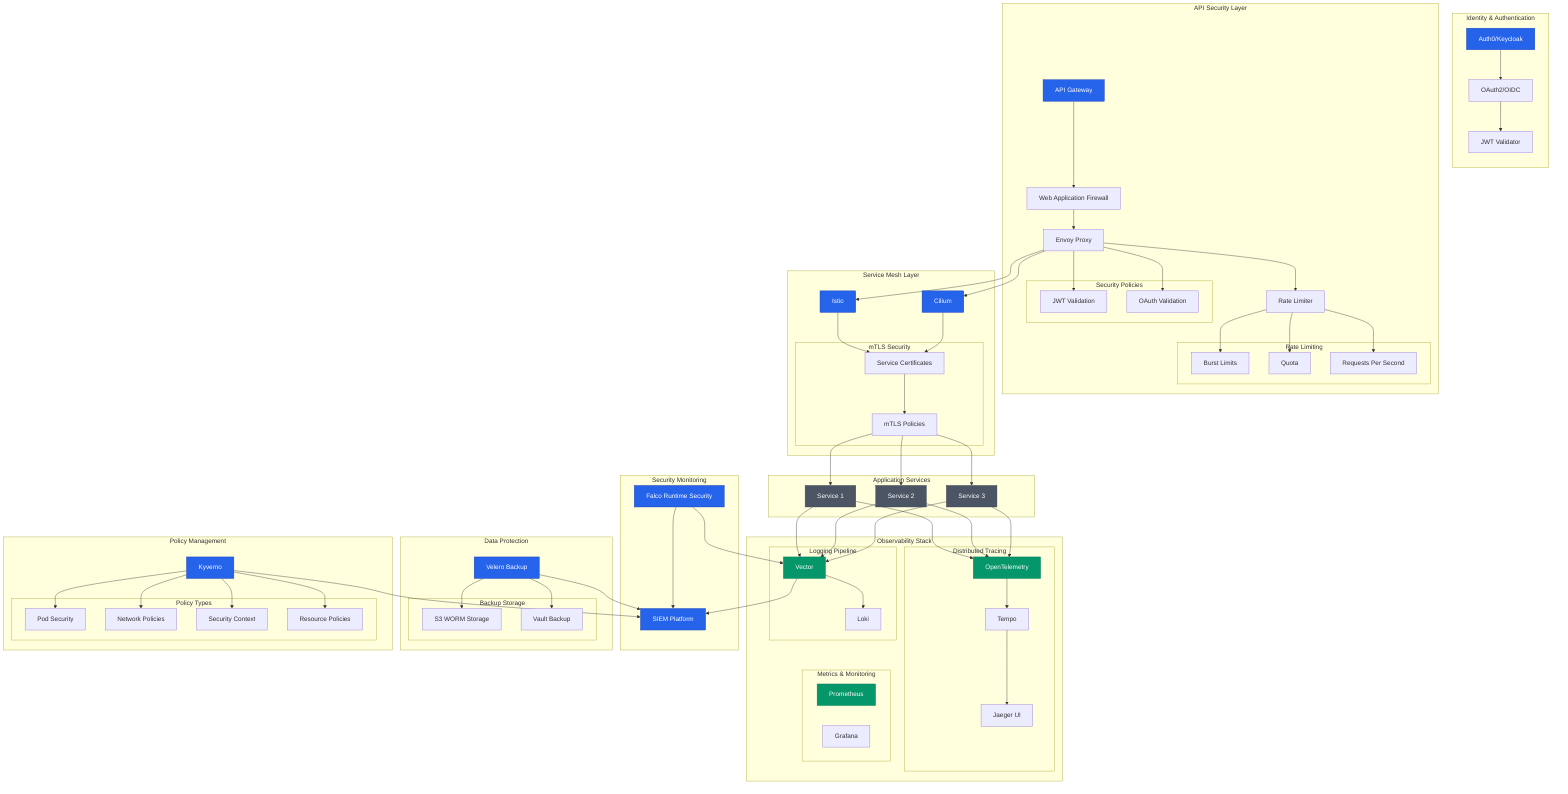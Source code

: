flowchart TB
    %% Define Styles
    classDef primary fill:#2563eb,stroke:#1e40af,color:white;
    classDef secondary fill:#4b5563,stroke:#374151,color:white;
    classDef highlight fill:#059669,stroke:#047857,color:white;
    classDef subgraphFill fill:#f8fafc,stroke:#cbd5e1;
        
    %% Identity & Authentication
    subgraph auth["Identity & Authentication"]
        direction TB
        AUTH0["Auth0/Keycloak"]:::primary
        OAUTH["OAuth2/OIDC"]
        JWT["JWT Validator"]
    end

    %% API Security Layer
    subgraph gateway["API Security Layer"]
        direction TB
        APIGW["API Gateway"]:::primary
        WAF["Web Application Firewall"]
        ENVOY["Envoy Proxy"]
        RATELIMIT["Rate Limiter"]
        
        subgraph security_policies["Security Policies"]
            JWT_VAL["JWT Validation"]
            OAUTH_VAL["OAuth Validation"]
        end
        
        subgraph rate_limiting["Rate Limiting"]
            direction LR
            BURST["Burst Limits"]
            QUOTA["Quota"]
            RPS["Requests Per Second"]
        end
    end

    %% Service Mesh
    subgraph mesh["Service Mesh Layer"]
        direction TB
        ISTIO["Istio"]:::primary
        CILIUM["Cilium"]:::primary
        
        subgraph mtls["mTLS Security"]
            SERVICE_CERTS["Service Certificates"]
            MTLS_POLICY["mTLS Policies"]
        end
    end

    %% Applications
    subgraph apps["Application Services"]
        direction TB
        APP1["Service 1"]:::secondary
        APP2["Service 2"]:::secondary
        APP3["Service 3"]:::secondary
    end

    %% Observability
    subgraph observability["Observability Stack"]
        direction TB
        subgraph tracing["Distributed Tracing"]
            direction LR
            OTEL["OpenTelemetry"]:::highlight --> TEMPO["Tempo"] --> JAEGER["Jaeger UI"]
        end
        
        subgraph logging["Logging Pipeline"]
            VECTOR["Vector"]:::highlight
            LOKI["Loki"]
        end
        
        subgraph metrics["Metrics & Monitoring"]
            PROM["Prometheus"]:::highlight
            GRAF["Grafana"]
        end
    end

    %% Security Monitoring
    subgraph security["Security Monitoring"]
        direction TB
        FALCO["Falco Runtime Security"]:::primary
        SIEM["SIEM Platform"]:::primary
    end

    %% Data Protection
    subgraph backup["Data Protection"]
        direction TB
        VELERO["Velero Backup"]:::primary
        
        subgraph storage["Backup Storage"]
            S3_WORM["S3 WORM Storage"]
            VAULT_BK["Vault Backup"]
        end
    end

    %% Policy Management
    subgraph policies["Policy Management"]
        direction TB
        KYVERNO["Kyverno"]:::primary
        
        subgraph policy_types["Policy Types"]
            PSP["Pod Security"]
            NET_POL["Network Policies"]
            SEC_CTX["Security Context"]
            RES_POL["Resource Policies"]
        end
    end

    %% Define Connections
    AUTH0 --> OAUTH --> JWT
    APIGW --> WAF --> ENVOY
    ENVOY --> JWT_VAL & OAUTH_VAL & RATELIMIT
    RATELIMIT --> BURST & QUOTA & RPS
    ENVOY --> ISTIO & CILIUM
    ISTIO & CILIUM --> SERVICE_CERTS --> MTLS_POLICY
    MTLS_POLICY --> APP1 & APP2 & APP3
    APP1 & APP2 & APP3 --> OTEL
    APP1 & APP2 & APP3 --> VECTOR --> LOKI
    VECTOR --> SIEM
    FALCO --> SIEM & VECTOR
    KYVERNO --> PSP & NET_POL & SEC_CTX & RES_POL
    KYVERNO --> SIEM
    VELERO --> S3_WORM & VAULT_BK
    VELERO --> SIEM

    %% Apply subgraph styles
    style auth subgraphFill
    style gateway subgraphFill
    style mesh subgraphFill
    style apps subgraphFill
    style observability subgraphFill
    style security subgraphFill
    style backup subgraphFill
    style policies subgraphFill